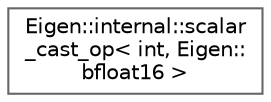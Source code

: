 digraph "Graphical Class Hierarchy"
{
 // LATEX_PDF_SIZE
  bgcolor="transparent";
  edge [fontname=Helvetica,fontsize=10,labelfontname=Helvetica,labelfontsize=10];
  node [fontname=Helvetica,fontsize=10,shape=box,height=0.2,width=0.4];
  rankdir="LR";
  Node0 [id="Node000000",label="Eigen::internal::scalar\l_cast_op\< int, Eigen::\lbfloat16 \>",height=0.2,width=0.4,color="grey40", fillcolor="white", style="filled",URL="$structEigen_1_1internal_1_1scalar__cast__op_3_01int_00_01Eigen_1_1bfloat16_01_4.html",tooltip=" "];
}
